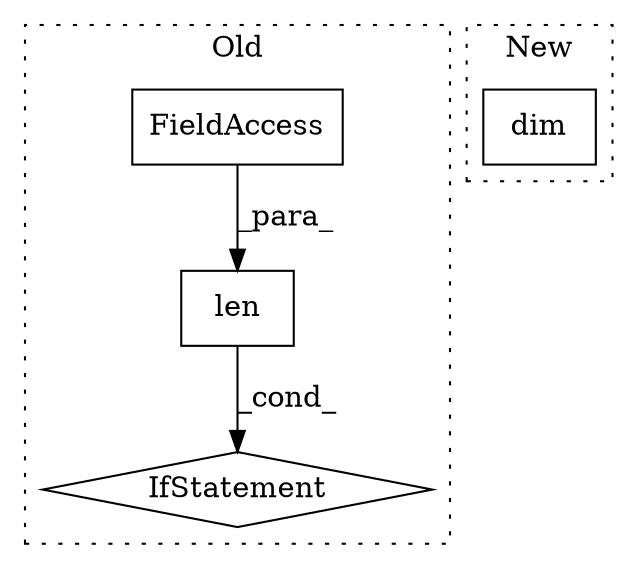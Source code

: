 digraph G {
subgraph cluster0 {
1 [label="len" a="32" s="3591,3613" l="4,1" shape="box"];
3 [label="FieldAccess" a="22" s="3595" l="18" shape="box"];
4 [label="IfStatement" a="25" s="3587,3614" l="4,2" shape="diamond"];
label = "Old";
style="dotted";
}
subgraph cluster1 {
2 [label="dim" a="32" s="3589" l="5" shape="box"];
label = "New";
style="dotted";
}
1 -> 4 [label="_cond_"];
3 -> 1 [label="_para_"];
}